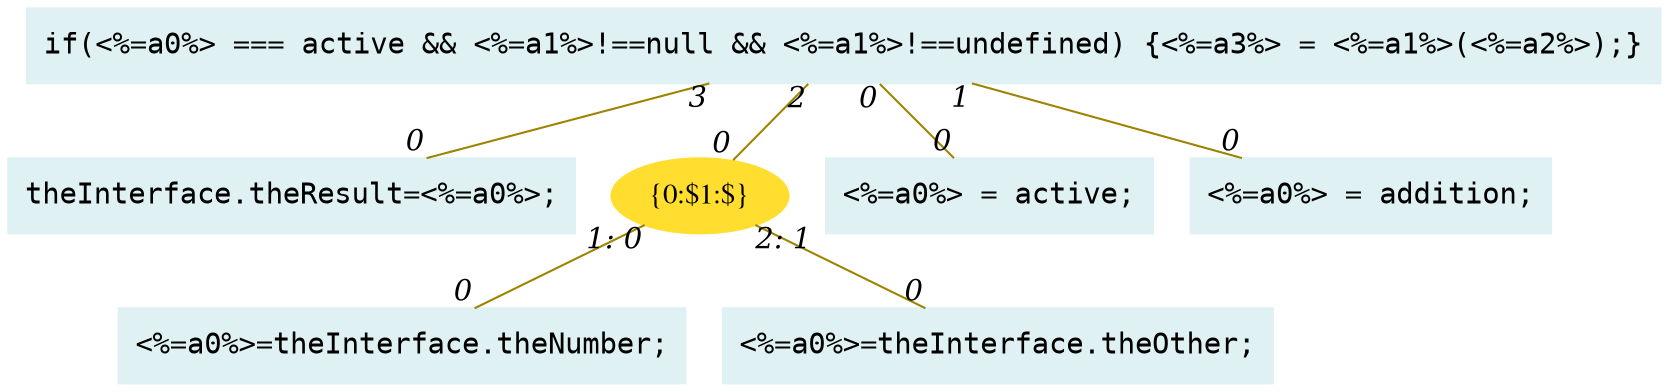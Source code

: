 digraph g{node_763 [shape="box", style="filled", color="#dff1f2", fontname="Courier", label="<%=a0%>=theInterface.theNumber;
" ]
node_765 [shape="box", style="filled", color="#dff1f2", fontname="Courier", label="<%=a0%>=theInterface.theOther;
" ]
node_767 [shape="box", style="filled", color="#dff1f2", fontname="Courier", label="theInterface.theResult=<%=a0%>;
" ]
node_791 [shape="ellipse", style="filled", color="#ffde2f", fontname="Times", label="{0:$1:$}" ]
node_807 [shape="box", style="filled", color="#dff1f2", fontname="Courier", label="<%=a0%> = active;
" ]
node_810 [shape="box", style="filled", color="#dff1f2", fontname="Courier", label="<%=a0%> = addition;
" ]
node_812 [shape="box", style="filled", color="#dff1f2", fontname="Courier", label="if(<%=a0%> === active && <%=a1%>!==null && <%=a1%>!==undefined) {<%=a3%> = <%=a1%>(<%=a2%>);}
" ]
node_812 -> node_807 [dir=none, arrowHead=none, fontname="Times-Italic", arrowsize=1, color="#9d8400", label="",  headlabel="0", taillabel="0" ]
node_812 -> node_810 [dir=none, arrowHead=none, fontname="Times-Italic", arrowsize=1, color="#9d8400", label="",  headlabel="0", taillabel="1" ]
node_812 -> node_791 [dir=none, arrowHead=none, fontname="Times-Italic", arrowsize=1, color="#9d8400", label="",  headlabel="0", taillabel="2" ]
node_791 -> node_763 [dir=none, arrowHead=none, fontname="Times-Italic", arrowsize=1, color="#9d8400", label="",  headlabel="0", taillabel="1: 0" ]
node_791 -> node_765 [dir=none, arrowHead=none, fontname="Times-Italic", arrowsize=1, color="#9d8400", label="",  headlabel="0", taillabel="2: 1" ]
node_812 -> node_767 [dir=none, arrowHead=none, fontname="Times-Italic", arrowsize=1, color="#9d8400", label="",  headlabel="0", taillabel="3" ]
}